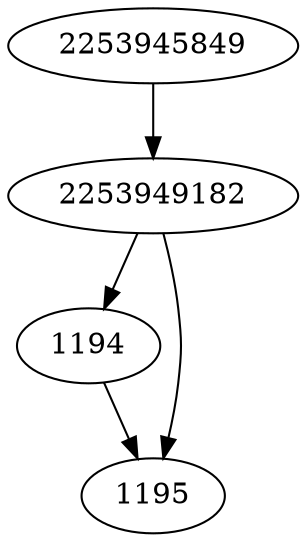 strict digraph  {
2253945849;
1194;
1195;
2253949182;
2253945849 -> 2253949182;
1194 -> 1195;
2253949182 -> 1194;
2253949182 -> 1195;
}
